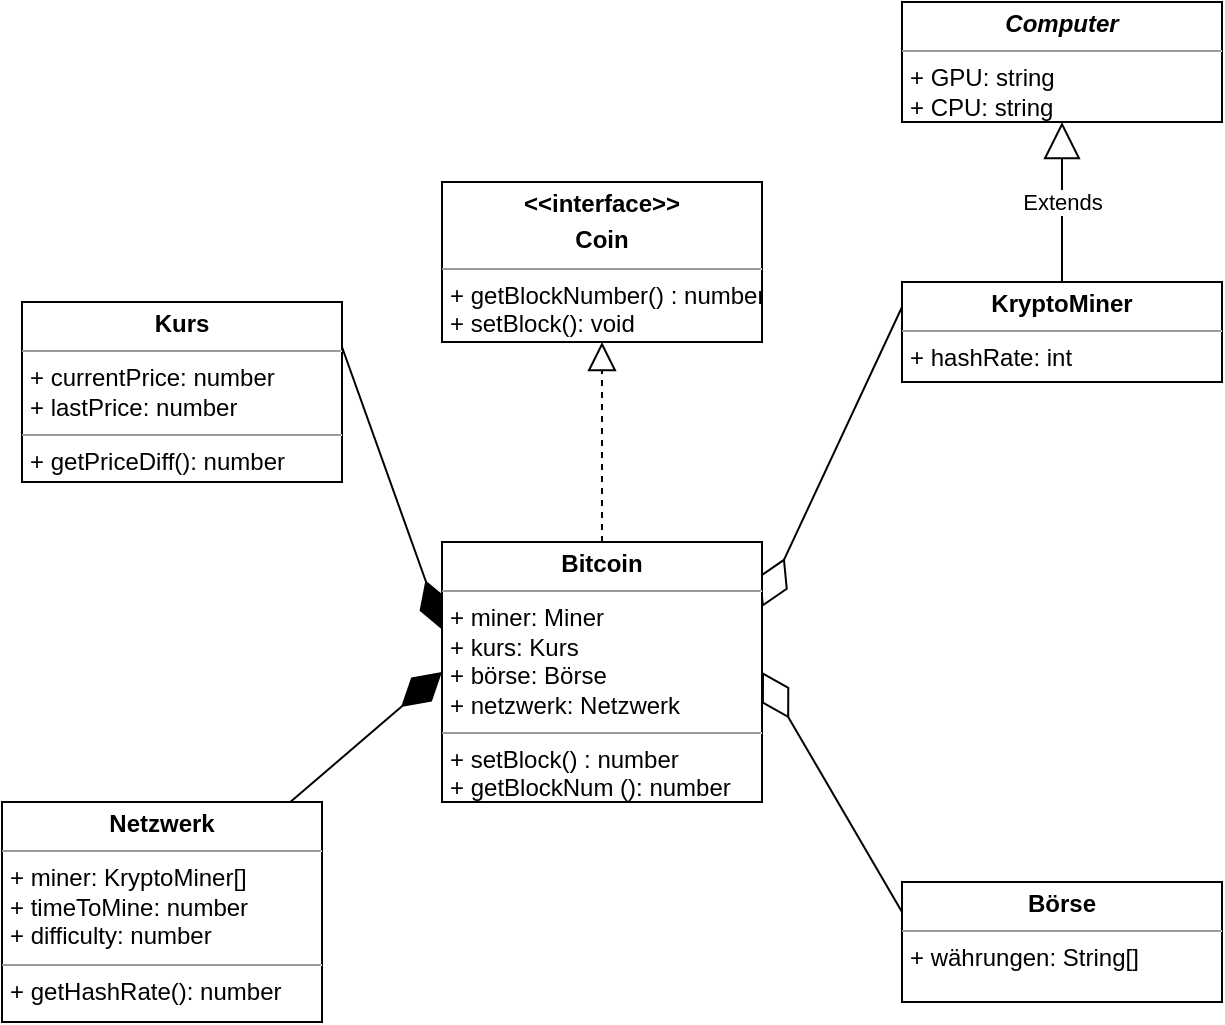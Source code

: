 <mxfile version="20.8.3" type="device"><diagram id="h3wssdjwuReNSLKbwnce" name="Seite-1"><mxGraphModel dx="1050" dy="540" grid="1" gridSize="10" guides="1" tooltips="1" connect="1" arrows="1" fold="1" page="1" pageScale="1" pageWidth="827" pageHeight="1169" math="0" shadow="0"><root><mxCell id="0"/><mxCell id="1" parent="0"/><mxCell id="LYdFonr7RJwzXZt_soKs-2" value="&lt;p style=&quot;margin:0px;margin-top:4px;text-align:center;&quot;&gt;&lt;b&gt;Kurs&lt;/b&gt;&lt;/p&gt;&lt;hr size=&quot;1&quot;&gt;&lt;p style=&quot;margin:0px;margin-left:4px;&quot;&gt;+ currentPrice: number&lt;/p&gt;&lt;p style=&quot;margin:0px;margin-left:4px;&quot;&gt;+ lastPrice: number&lt;/p&gt;&lt;hr size=&quot;1&quot;&gt;&lt;p style=&quot;margin:0px;margin-left:4px;&quot;&gt;+ getPriceDiff(): number&lt;/p&gt;" style="verticalAlign=top;align=left;overflow=fill;fontSize=12;fontFamily=Helvetica;html=1;" vertex="1" parent="1"><mxGeometry x="170" y="180" width="160" height="90" as="geometry"/></mxCell><mxCell id="LYdFonr7RJwzXZt_soKs-3" value="&lt;p style=&quot;margin:0px;margin-top:4px;text-align:center;&quot;&gt;&lt;b&gt;Netzwerk&lt;/b&gt;&lt;/p&gt;&lt;hr size=&quot;1&quot;&gt;&lt;p style=&quot;margin:0px;margin-left:4px;&quot;&gt;+ miner: KryptoMiner[]&lt;/p&gt;&lt;p style=&quot;margin:0px;margin-left:4px;&quot;&gt;+ timeToMine: number&lt;/p&gt;&lt;p style=&quot;margin:0px;margin-left:4px;&quot;&gt;+ difficulty: number&lt;/p&gt;&lt;hr size=&quot;1&quot;&gt;&lt;p style=&quot;margin:0px;margin-left:4px;&quot;&gt;+ getHashRate(): number&lt;/p&gt;" style="verticalAlign=top;align=left;overflow=fill;fontSize=12;fontFamily=Helvetica;html=1;" vertex="1" parent="1"><mxGeometry x="160" y="430" width="160" height="110" as="geometry"/></mxCell><mxCell id="LYdFonr7RJwzXZt_soKs-5" value="&lt;p style=&quot;margin:0px;margin-top:4px;text-align:center;&quot;&gt;&lt;b&gt;KryptoMiner&lt;/b&gt;&lt;/p&gt;&lt;hr size=&quot;1&quot;&gt;&lt;p style=&quot;margin:0px;margin-left:4px;&quot;&gt;&lt;span style=&quot;background-color: initial;&quot;&gt;+ hashRate: int&lt;/span&gt;&lt;/p&gt;&lt;p style=&quot;margin:0px;margin-left:4px;&quot;&gt;&lt;br&gt;&lt;/p&gt;" style="verticalAlign=top;align=left;overflow=fill;fontSize=12;fontFamily=Helvetica;html=1;" vertex="1" parent="1"><mxGeometry x="610" y="170" width="160" height="50" as="geometry"/></mxCell><mxCell id="LYdFonr7RJwzXZt_soKs-6" value="&lt;p style=&quot;margin:0px;margin-top:4px;text-align:center;&quot;&gt;&lt;b&gt;Börse&lt;/b&gt;&lt;/p&gt;&lt;hr size=&quot;1&quot;&gt;&lt;p style=&quot;margin:0px;margin-left:4px;&quot;&gt;+ währungen: String[]&lt;/p&gt;&lt;p style=&quot;margin:0px;margin-left:4px;&quot;&gt;&lt;br&gt;&lt;/p&gt;" style="verticalAlign=top;align=left;overflow=fill;fontSize=12;fontFamily=Helvetica;html=1;" vertex="1" parent="1"><mxGeometry x="610" y="470" width="160" height="60" as="geometry"/></mxCell><mxCell id="LYdFonr7RJwzXZt_soKs-9" value="" style="endArrow=diamondThin;endFill=0;endSize=24;html=1;rounded=0;entryX=1;entryY=0.5;entryDx=0;entryDy=0;exitX=0;exitY=0.25;exitDx=0;exitDy=0;" edge="1" parent="1" source="LYdFonr7RJwzXZt_soKs-6" target="LYdFonr7RJwzXZt_soKs-21"><mxGeometry width="160" relative="1" as="geometry"><mxPoint x="637" y="437" as="sourcePoint"/><mxPoint x="540" y="367.5" as="targetPoint"/></mxGeometry></mxCell><mxCell id="LYdFonr7RJwzXZt_soKs-10" value="" style="endArrow=diamondThin;endFill=0;endSize=24;html=1;rounded=0;exitX=0;exitY=0.25;exitDx=0;exitDy=0;entryX=1;entryY=0.25;entryDx=0;entryDy=0;" edge="1" parent="1" source="LYdFonr7RJwzXZt_soKs-5" target="LYdFonr7RJwzXZt_soKs-21"><mxGeometry width="160" relative="1" as="geometry"><mxPoint x="550" y="430" as="sourcePoint"/><mxPoint x="540" y="336" as="targetPoint"/></mxGeometry></mxCell><mxCell id="LYdFonr7RJwzXZt_soKs-11" value="" style="endArrow=diamondThin;endFill=1;endSize=24;html=1;rounded=0;entryX=0;entryY=0.5;entryDx=0;entryDy=0;" edge="1" parent="1" source="LYdFonr7RJwzXZt_soKs-3" target="LYdFonr7RJwzXZt_soKs-21"><mxGeometry width="160" relative="1" as="geometry"><mxPoint x="550" y="430" as="sourcePoint"/><mxPoint x="380" y="367.5" as="targetPoint"/></mxGeometry></mxCell><mxCell id="LYdFonr7RJwzXZt_soKs-12" value="" style="endArrow=diamondThin;endFill=1;endSize=24;html=1;rounded=0;entryX=0.005;entryY=0.342;entryDx=0;entryDy=0;exitX=1;exitY=0.25;exitDx=0;exitDy=0;entryPerimeter=0;" edge="1" parent="1" source="LYdFonr7RJwzXZt_soKs-2" target="LYdFonr7RJwzXZt_soKs-21"><mxGeometry width="160" relative="1" as="geometry"><mxPoint x="550" y="430" as="sourcePoint"/><mxPoint x="380" y="345" as="targetPoint"/></mxGeometry></mxCell><mxCell id="LYdFonr7RJwzXZt_soKs-13" value="&lt;p style=&quot;margin:0px;margin-top:4px;text-align:center;&quot;&gt;&lt;b&gt;&lt;i&gt;Computer&lt;/i&gt;&lt;/b&gt;&lt;/p&gt;&lt;hr size=&quot;1&quot;&gt;&lt;p style=&quot;margin:0px;margin-left:4px;&quot;&gt;+ GPU: string&lt;/p&gt;&lt;p style=&quot;margin:0px;margin-left:4px;&quot;&gt;+ CPU: string&lt;/p&gt;" style="verticalAlign=top;align=left;overflow=fill;fontSize=12;fontFamily=Helvetica;html=1;fontStyle=0" vertex="1" parent="1"><mxGeometry x="610" y="30" width="160" height="60" as="geometry"/></mxCell><mxCell id="LYdFonr7RJwzXZt_soKs-14" value="Extends" style="endArrow=block;endSize=16;endFill=0;html=1;rounded=0;entryX=0.5;entryY=1;entryDx=0;entryDy=0;exitX=0.5;exitY=0;exitDx=0;exitDy=0;" edge="1" parent="1" source="LYdFonr7RJwzXZt_soKs-5" target="LYdFonr7RJwzXZt_soKs-13"><mxGeometry width="160" relative="1" as="geometry"><mxPoint x="550" y="260" as="sourcePoint"/><mxPoint x="710" y="260" as="targetPoint"/></mxGeometry></mxCell><mxCell id="LYdFonr7RJwzXZt_soKs-17" value="&lt;p style=&quot;margin:0px;margin-top:4px;text-align:center;&quot;&gt;&lt;b&gt;&amp;lt;&amp;lt;interface&amp;gt;&amp;gt;&lt;/b&gt;&lt;/p&gt;&lt;p style=&quot;margin:0px;margin-top:4px;text-align:center;&quot;&gt;&lt;b&gt;Coin&lt;/b&gt;&lt;/p&gt;&lt;hr size=&quot;1&quot;&gt;&lt;p style=&quot;margin:0px;margin-left:4px;&quot;&gt;&lt;span style=&quot;background-color: initial;&quot;&gt;+ getBlockNumber() : number&lt;/span&gt;&lt;/p&gt;&lt;p style=&quot;margin:0px;margin-left:4px;&quot;&gt;+ setBlock(): void&lt;/p&gt;&lt;p style=&quot;margin:0px;margin-left:4px;&quot;&gt;&lt;br&gt;&lt;/p&gt;" style="verticalAlign=top;align=left;overflow=fill;fontSize=12;fontFamily=Helvetica;html=1;" vertex="1" parent="1"><mxGeometry x="380" y="120" width="160" height="80" as="geometry"/></mxCell><mxCell id="LYdFonr7RJwzXZt_soKs-18" style="edgeStyle=orthogonalEdgeStyle;rounded=0;orthogonalLoop=1;jettySize=auto;html=1;exitX=0.5;exitY=1;exitDx=0;exitDy=0;" edge="1" parent="1" source="LYdFonr7RJwzXZt_soKs-17" target="LYdFonr7RJwzXZt_soKs-17"><mxGeometry relative="1" as="geometry"/></mxCell><mxCell id="LYdFonr7RJwzXZt_soKs-20" value="" style="endArrow=block;dashed=1;endFill=0;endSize=12;html=1;rounded=0;entryX=0.5;entryY=1;entryDx=0;entryDy=0;exitX=0.5;exitY=0;exitDx=0;exitDy=0;" edge="1" parent="1" source="LYdFonr7RJwzXZt_soKs-21" target="LYdFonr7RJwzXZt_soKs-17"><mxGeometry width="160" relative="1" as="geometry"><mxPoint x="460" y="300" as="sourcePoint"/><mxPoint x="710" y="330" as="targetPoint"/></mxGeometry></mxCell><mxCell id="LYdFonr7RJwzXZt_soKs-21" value="&lt;p style=&quot;margin:0px;margin-top:4px;text-align:center;&quot;&gt;&lt;b&gt;Bitcoin&lt;/b&gt;&lt;/p&gt;&lt;hr size=&quot;1&quot;&gt;&lt;p style=&quot;border-color: var(--border-color); margin: 0px 0px 0px 4px;&quot;&gt;+ miner: Miner&lt;/p&gt;&lt;p style=&quot;border-color: var(--border-color); margin: 0px 0px 0px 4px;&quot;&gt;+ kurs: Kurs&lt;/p&gt;&lt;p style=&quot;border-color: var(--border-color); margin: 0px 0px 0px 4px;&quot;&gt;+ börse: Börse&lt;/p&gt;&lt;p style=&quot;border-color: var(--border-color); margin: 0px 0px 0px 4px;&quot;&gt;+ netzwerk: Netzwerk&lt;/p&gt;&lt;hr size=&quot;1&quot;&gt;&lt;p style=&quot;margin:0px;margin-left:4px;&quot;&gt;+ setBlock() : number&lt;/p&gt;&lt;p style=&quot;margin:0px;margin-left:4px;&quot;&gt;+ getBlockNum (): number&lt;/p&gt;" style="verticalAlign=top;align=left;overflow=fill;fontSize=12;fontFamily=Helvetica;html=1;" vertex="1" parent="1"><mxGeometry x="380" y="300" width="160" height="130" as="geometry"/></mxCell></root></mxGraphModel></diagram></mxfile>
